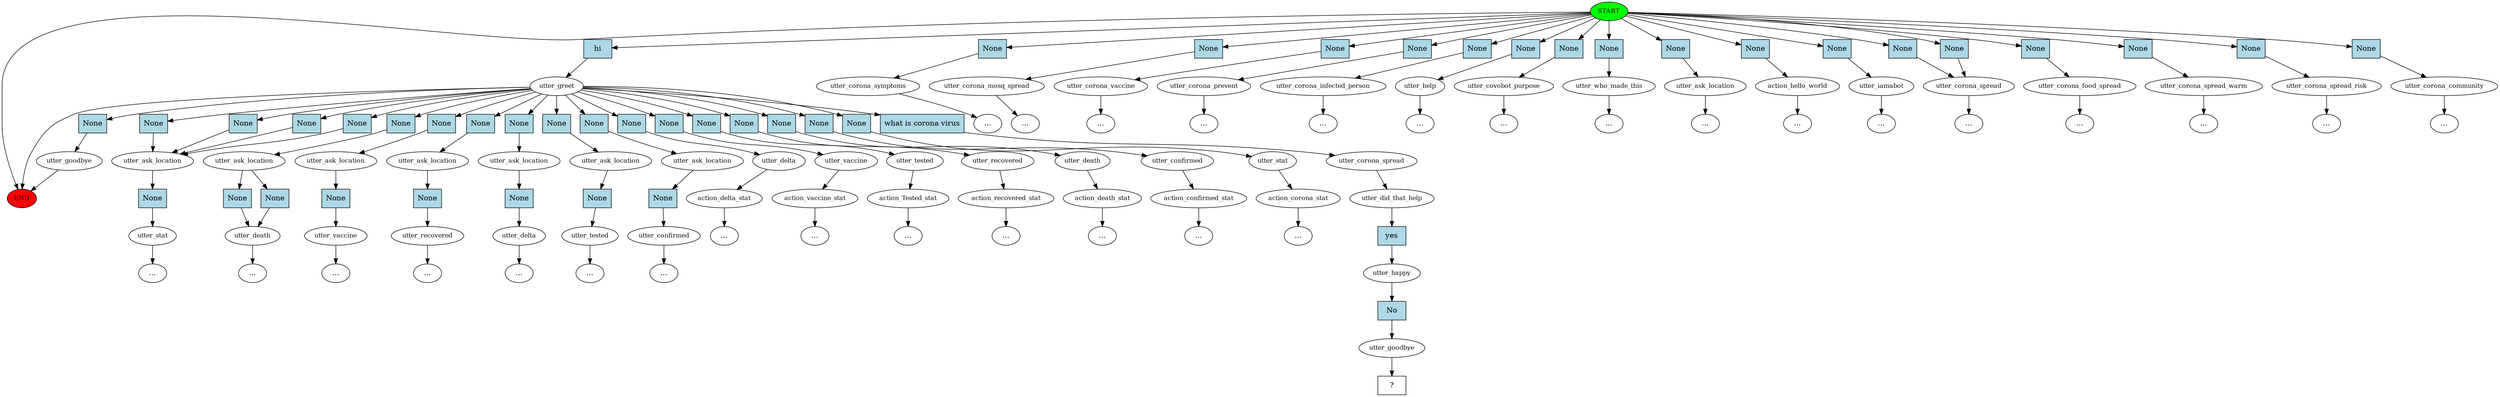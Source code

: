 digraph  {
0 [class="start active", fillcolor=green, fontsize=12, label=START, style=filled];
"-1" [class=end, fillcolor=red, fontsize=12, label=END, style=filled];
1 [class=active, fontsize=12, label=utter_greet];
2 [class="", fontsize=12, label=utter_corona_symptoms];
"-3" [class=ellipsis, label="..."];
3 [class="", fontsize=12, label=utter_corona_mosq_spread];
"-4" [class=ellipsis, label="..."];
4 [class="", fontsize=12, label=utter_corona_vaccine];
"-5" [class=ellipsis, label="..."];
5 [class="", fontsize=12, label=utter_corona_prevent];
"-6" [class=ellipsis, label="..."];
6 [class="", fontsize=12, label=utter_corona_infected_person];
"-7" [class=ellipsis, label="..."];
7 [class="", fontsize=12, label=utter_help];
"-8" [class=ellipsis, label="..."];
8 [class="", fontsize=12, label=utter_covobot_purpose];
"-9" [class=ellipsis, label="..."];
9 [class="", fontsize=12, label=utter_who_made_this];
"-10" [class=ellipsis, label="..."];
11 [class="", fontsize=12, label=utter_ask_location];
12 [class="", fontsize=12, label=utter_stat];
14 [class="", fontsize=12, label=utter_goodbye];
22 [class="", fontsize=12, label=utter_ask_location];
23 [class="", fontsize=12, label=utter_death];
"-15" [class=ellipsis, label="..."];
28 [class="", fontsize=12, label=utter_ask_location];
29 [class="", fontsize=12, label=utter_vaccine];
31 [class="", fontsize=12, label=utter_ask_location];
32 [class="", fontsize=12, label=utter_recovered];
33 [class="", fontsize=12, label=utter_ask_location];
"-18" [class=ellipsis, label="..."];
34 [class="", fontsize=12, label=action_hello_world];
"-19" [class=ellipsis, label="..."];
"-20" [class=ellipsis, label="..."];
39 [class="", fontsize=12, label=utter_ask_location];
40 [class="", fontsize=12, label=utter_delta];
"-21" [class=ellipsis, label="..."];
42 [class="", fontsize=12, label=utter_ask_location];
43 [class="", fontsize=12, label=utter_tested];
"-22" [class=ellipsis, label="..."];
"-23" [class=ellipsis, label="..."];
47 [class="", fontsize=12, label=utter_iamabot];
"-24" [class=ellipsis, label="..."];
49 [class="", fontsize=12, label=utter_ask_location];
50 [class="", fontsize=12, label=utter_confirmed];
"-25" [class=ellipsis, label="..."];
"-26" [class=ellipsis, label="..."];
55 [class="", fontsize=12, label=utter_delta];
56 [class="", fontsize=12, label=action_delta_stat];
"-27" [class=ellipsis, label="..."];
58 [class="", fontsize=12, label=utter_vaccine];
59 [class="", fontsize=12, label=action_vaccine_stat];
"-28" [class=ellipsis, label="..."];
61 [class="", fontsize=12, label=utter_tested];
62 [class="", fontsize=12, label=action_Tested_stat];
"-29" [class=ellipsis, label="..."];
63 [class="", fontsize=12, label=utter_corona_spread];
65 [class="", fontsize=12, label=utter_recovered];
66 [class="", fontsize=12, label=action_recovered_stat];
"-31" [class=ellipsis, label="..."];
68 [class="", fontsize=12, label=utter_death];
69 [class="", fontsize=12, label=action_death_stat];
"-32" [class=ellipsis, label="..."];
71 [class="", fontsize=12, label=utter_confirmed];
72 [class="", fontsize=12, label=action_confirmed_stat];
"-33" [class=ellipsis, label="..."];
74 [class="", fontsize=12, label=utter_stat];
75 [class="", fontsize=12, label=action_corona_stat];
"-34" [class=ellipsis, label="..."];
"-35" [class=ellipsis, label="..."];
77 [class="", fontsize=12, label=utter_corona_food_spread];
"-36" [class=ellipsis, label="..."];
78 [class="", fontsize=12, label=utter_corona_spread_warm];
"-37" [class=ellipsis, label="..."];
79 [class="", fontsize=12, label=utter_corona_spread_risk];
"-38" [class=ellipsis, label="..."];
80 [class="", fontsize=12, label=utter_corona_community];
"-39" [class=ellipsis, label="..."];
82 [class=active, fontsize=12, label=utter_corona_spread];
83 [class=active, fontsize=12, label=utter_did_that_help];
84 [class=active, fontsize=12, label=utter_happy];
85 [class=active, fontsize=12, label=utter_goodbye];
86 [class="intent dashed active", label="  ?  ", shape=rect];
87 [class="intent active", fillcolor=lightblue, label=hi, shape=rect, style=filled];
88 [class=intent, fillcolor=lightblue, label=None, shape=rect, style=filled];
89 [class=intent, fillcolor=lightblue, label=None, shape=rect, style=filled];
90 [class=intent, fillcolor=lightblue, label=None, shape=rect, style=filled];
91 [class=intent, fillcolor=lightblue, label=None, shape=rect, style=filled];
92 [class=intent, fillcolor=lightblue, label=None, shape=rect, style=filled];
93 [class=intent, fillcolor=lightblue, label=None, shape=rect, style=filled];
94 [class=intent, fillcolor=lightblue, label=None, shape=rect, style=filled];
95 [class=intent, fillcolor=lightblue, label=None, shape=rect, style=filled];
96 [class=intent, fillcolor=lightblue, label=None, shape=rect, style=filled];
97 [class=intent, fillcolor=lightblue, label=None, shape=rect, style=filled];
98 [class=intent, fillcolor=lightblue, label=None, shape=rect, style=filled];
99 [class=intent, fillcolor=lightblue, label=None, shape=rect, style=filled];
100 [class=intent, fillcolor=lightblue, label=None, shape=rect, style=filled];
101 [class=intent, fillcolor=lightblue, label=None, shape=rect, style=filled];
102 [class=intent, fillcolor=lightblue, label=None, shape=rect, style=filled];
103 [class=intent, fillcolor=lightblue, label=None, shape=rect, style=filled];
104 [class=intent, fillcolor=lightblue, label=None, shape=rect, style=filled];
105 [class=intent, fillcolor=lightblue, label=None, shape=rect, style=filled];
106 [class=intent, fillcolor=lightblue, label=None, shape=rect, style=filled];
107 [class=intent, fillcolor=lightblue, label=None, shape=rect, style=filled];
108 [class=intent, fillcolor=lightblue, label=None, shape=rect, style=filled];
109 [class=intent, fillcolor=lightblue, label=None, shape=rect, style=filled];
110 [class=intent, fillcolor=lightblue, label=None, shape=rect, style=filled];
111 [class=intent, fillcolor=lightblue, label=None, shape=rect, style=filled];
112 [class=intent, fillcolor=lightblue, label=None, shape=rect, style=filled];
113 [class=intent, fillcolor=lightblue, label=None, shape=rect, style=filled];
114 [class=intent, fillcolor=lightblue, label=None, shape=rect, style=filled];
115 [class=intent, fillcolor=lightblue, label=None, shape=rect, style=filled];
116 [class=intent, fillcolor=lightblue, label=None, shape=rect, style=filled];
117 [class=intent, fillcolor=lightblue, label=None, shape=rect, style=filled];
118 [class=intent, fillcolor=lightblue, label=None, shape=rect, style=filled];
119 [class=intent, fillcolor=lightblue, label=None, shape=rect, style=filled];
120 [class=intent, fillcolor=lightblue, label=None, shape=rect, style=filled];
121 [class=intent, fillcolor=lightblue, label=None, shape=rect, style=filled];
122 [class=intent, fillcolor=lightblue, label=None, shape=rect, style=filled];
123 [class="intent active", fillcolor=lightblue, label="what is corona virus", shape=rect, style=filled];
124 [class=intent, fillcolor=lightblue, label=None, shape=rect, style=filled];
125 [class=intent, fillcolor=lightblue, label=None, shape=rect, style=filled];
126 [class=intent, fillcolor=lightblue, label=None, shape=rect, style=filled];
127 [class=intent, fillcolor=lightblue, label=None, shape=rect, style=filled];
128 [class=intent, fillcolor=lightblue, label=None, shape=rect, style=filled];
129 [class=intent, fillcolor=lightblue, label=None, shape=rect, style=filled];
130 [class=intent, fillcolor=lightblue, label=None, shape=rect, style=filled];
131 [class=intent, fillcolor=lightblue, label=None, shape=rect, style=filled];
132 [class="intent active", fillcolor=lightblue, label=yes, shape=rect, style=filled];
133 [class="intent active", fillcolor=lightblue, label=No, shape=rect, style=filled];
0 -> "-1"  [class="", key=NONE, label=""];
0 -> 87  [class=active, key=0];
0 -> 88  [class="", key=0];
0 -> 89  [class="", key=0];
0 -> 90  [class="", key=0];
0 -> 91  [class="", key=0];
0 -> 92  [class="", key=0];
0 -> 93  [class="", key=0];
0 -> 94  [class="", key=0];
0 -> 95  [class="", key=0];
0 -> 96  [class="", key=0];
0 -> 97  [class="", key=0];
0 -> 98  [class="", key=0];
0 -> 99  [class="", key=0];
0 -> 100  [class="", key=0];
0 -> 101  [class="", key=0];
0 -> 102  [class="", key=0];
0 -> 103  [class="", key=0];
0 -> 104  [class="", key=0];
1 -> "-1"  [class="", key=NONE, label=""];
1 -> 105  [class="", key=0];
1 -> 106  [class="", key=0];
1 -> 107  [class="", key=0];
1 -> 108  [class="", key=0];
1 -> 109  [class="", key=0];
1 -> 110  [class="", key=0];
1 -> 111  [class="", key=0];
1 -> 112  [class="", key=0];
1 -> 113  [class="", key=0];
1 -> 114  [class="", key=0];
1 -> 115  [class="", key=0];
1 -> 116  [class="", key=0];
1 -> 117  [class="", key=0];
1 -> 118  [class="", key=0];
1 -> 119  [class="", key=0];
1 -> 120  [class="", key=0];
1 -> 121  [class="", key=0];
1 -> 122  [class="", key=0];
1 -> 123  [class=active, key=0];
2 -> "-3"  [class="", key=NONE, label=""];
3 -> "-4"  [class="", key=NONE, label=""];
4 -> "-5"  [class="", key=NONE, label=""];
5 -> "-6"  [class="", key=NONE, label=""];
6 -> "-7"  [class="", key=NONE, label=""];
7 -> "-8"  [class="", key=NONE, label=""];
8 -> "-9"  [class="", key=NONE, label=""];
9 -> "-10"  [class="", key=NONE, label=""];
11 -> 124  [class="", key=0];
12 -> "-26"  [class="", key=NONE, label=""];
14 -> "-1"  [class="", key=NONE, label=""];
22 -> 125  [class="", key=0];
22 -> 126  [class="", key=0];
23 -> "-15"  [class="", key=NONE, label=""];
28 -> 127  [class="", key=0];
29 -> "-20"  [class="", key=NONE, label=""];
31 -> 128  [class="", key=0];
32 -> "-23"  [class="", key=NONE, label=""];
33 -> "-18"  [class="", key=NONE, label=""];
34 -> "-19"  [class="", key=NONE, label=""];
39 -> 129  [class="", key=0];
40 -> "-21"  [class="", key=NONE, label=""];
42 -> 130  [class="", key=0];
43 -> "-22"  [class="", key=NONE, label=""];
47 -> "-24"  [class="", key=NONE, label=""];
49 -> 131  [class="", key=0];
50 -> "-25"  [class="", key=NONE, label=""];
55 -> 56  [class="", key=NONE, label=""];
56 -> "-27"  [class="", key=NONE, label=""];
58 -> 59  [class="", key=NONE, label=""];
59 -> "-28"  [class="", key=NONE, label=""];
61 -> 62  [class="", key=NONE, label=""];
62 -> "-29"  [class="", key=NONE, label=""];
63 -> "-35"  [class="", key=NONE, label=""];
65 -> 66  [class="", key=NONE, label=""];
66 -> "-31"  [class="", key=NONE, label=""];
68 -> 69  [class="", key=NONE, label=""];
69 -> "-32"  [class="", key=NONE, label=""];
71 -> 72  [class="", key=NONE, label=""];
72 -> "-33"  [class="", key=NONE, label=""];
74 -> 75  [class="", key=NONE, label=""];
75 -> "-34"  [class="", key=NONE, label=""];
77 -> "-36"  [class="", key=NONE, label=""];
78 -> "-37"  [class="", key=NONE, label=""];
79 -> "-38"  [class="", key=NONE, label=""];
80 -> "-39"  [class="", key=NONE, label=""];
82 -> 83  [class=active, key=NONE, label=""];
83 -> 132  [class=active, key=0];
84 -> 133  [class=active, key=0];
85 -> 86  [class=active, key=NONE, label=""];
87 -> 1  [class=active, key=0];
88 -> 2  [class="", key=0];
89 -> 3  [class="", key=0];
90 -> 4  [class="", key=0];
91 -> 5  [class="", key=0];
92 -> 6  [class="", key=0];
93 -> 7  [class="", key=0];
94 -> 8  [class="", key=0];
95 -> 9  [class="", key=0];
96 -> 33  [class="", key=0];
97 -> 34  [class="", key=0];
98 -> 47  [class="", key=0];
99 -> 63  [class="", key=0];
100 -> 63  [class="", key=0];
101 -> 77  [class="", key=0];
102 -> 78  [class="", key=0];
103 -> 79  [class="", key=0];
104 -> 80  [class="", key=0];
105 -> 11  [class="", key=0];
106 -> 11  [class="", key=0];
107 -> 11  [class="", key=0];
108 -> 11  [class="", key=0];
109 -> 14  [class="", key=0];
110 -> 22  [class="", key=0];
111 -> 28  [class="", key=0];
112 -> 31  [class="", key=0];
113 -> 39  [class="", key=0];
114 -> 42  [class="", key=0];
115 -> 49  [class="", key=0];
116 -> 55  [class="", key=0];
117 -> 58  [class="", key=0];
118 -> 61  [class="", key=0];
119 -> 65  [class="", key=0];
120 -> 68  [class="", key=0];
121 -> 71  [class="", key=0];
122 -> 74  [class="", key=0];
123 -> 82  [class=active, key=0];
124 -> 12  [class="", key=0];
125 -> 23  [class="", key=0];
126 -> 23  [class="", key=0];
127 -> 29  [class="", key=0];
128 -> 32  [class="", key=0];
129 -> 40  [class="", key=0];
130 -> 43  [class="", key=0];
131 -> 50  [class="", key=0];
132 -> 84  [class=active, key=0];
133 -> 85  [class=active, key=0];
}
